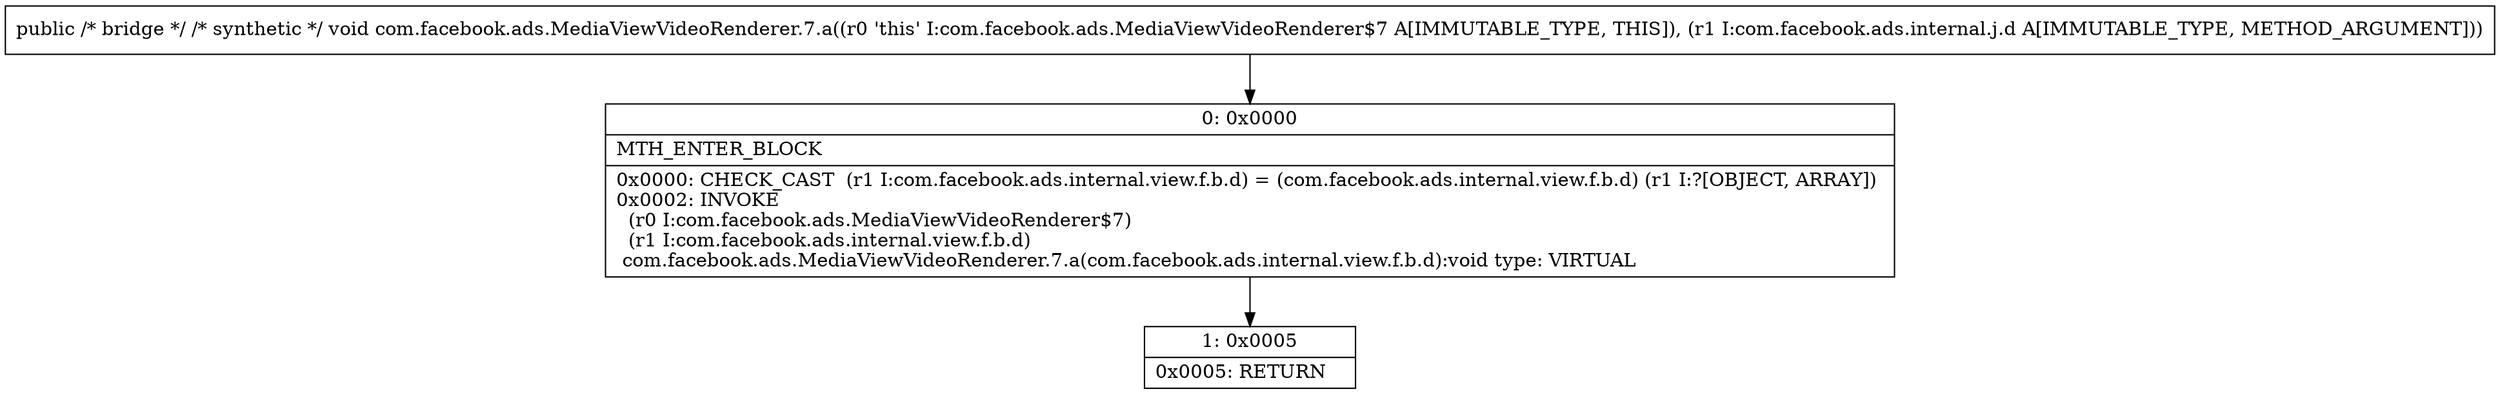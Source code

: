 digraph "CFG forcom.facebook.ads.MediaViewVideoRenderer.7.a(Lcom\/facebook\/ads\/internal\/j\/d;)V" {
Node_0 [shape=record,label="{0\:\ 0x0000|MTH_ENTER_BLOCK\l|0x0000: CHECK_CAST  (r1 I:com.facebook.ads.internal.view.f.b.d) = (com.facebook.ads.internal.view.f.b.d) (r1 I:?[OBJECT, ARRAY]) \l0x0002: INVOKE  \l  (r0 I:com.facebook.ads.MediaViewVideoRenderer$7)\l  (r1 I:com.facebook.ads.internal.view.f.b.d)\l com.facebook.ads.MediaViewVideoRenderer.7.a(com.facebook.ads.internal.view.f.b.d):void type: VIRTUAL \l}"];
Node_1 [shape=record,label="{1\:\ 0x0005|0x0005: RETURN   \l}"];
MethodNode[shape=record,label="{public \/* bridge *\/ \/* synthetic *\/ void com.facebook.ads.MediaViewVideoRenderer.7.a((r0 'this' I:com.facebook.ads.MediaViewVideoRenderer$7 A[IMMUTABLE_TYPE, THIS]), (r1 I:com.facebook.ads.internal.j.d A[IMMUTABLE_TYPE, METHOD_ARGUMENT])) }"];
MethodNode -> Node_0;
Node_0 -> Node_1;
}

